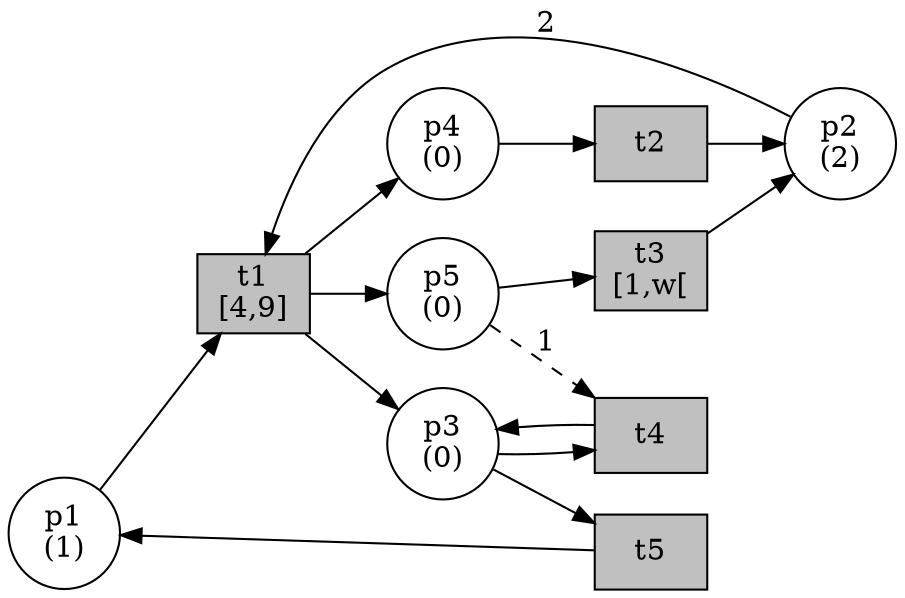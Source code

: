 digraph ifip {
   rankdir=LR;

   // Places
       p1 [label="p1\n(1)", shape=circle];
       p2 [label="p2\n(2)", shape=circle];
       p3 [label="p3\n(0)", shape=circle];
       p4 [label="p4\n(0)", shape=circle];
       p5 [label="p5\n(0)", shape=circle];

	// Transitions
	    t1 [
	        label="t1\n[4,9]",
	        shape=box, style=filled, fillcolor=gray
	    ];
	    t2 [
	        label="t2",
	        shape=box, style=filled, fillcolor=gray
	    ];
	    t3 [
	        label="t3\n[1,w[",
	        shape=box, style=filled, fillcolor=gray
	    ];
	    t4 [
	        label="t4",
	        shape=box, style=filled, fillcolor=gray
	    ];
	    t5 [
	        label="t5",
	        shape=box, style=filled, fillcolor=gray
	    ];


   // Arcs
           t3 -> p2;
           p5 -> t3;
           p5 -> t4 [label="1", style=dashed];
           p3 -> t4;
           t4 -> p3;
           p3 -> t5;
           t5 -> p1;
           p1 -> t1;
           t1 -> p3;
           t1 -> p4;
           p4 -> t2;
           t2 -> p2;
           p2 -> t1 [label="2"];
           t1 -> p5;
}
